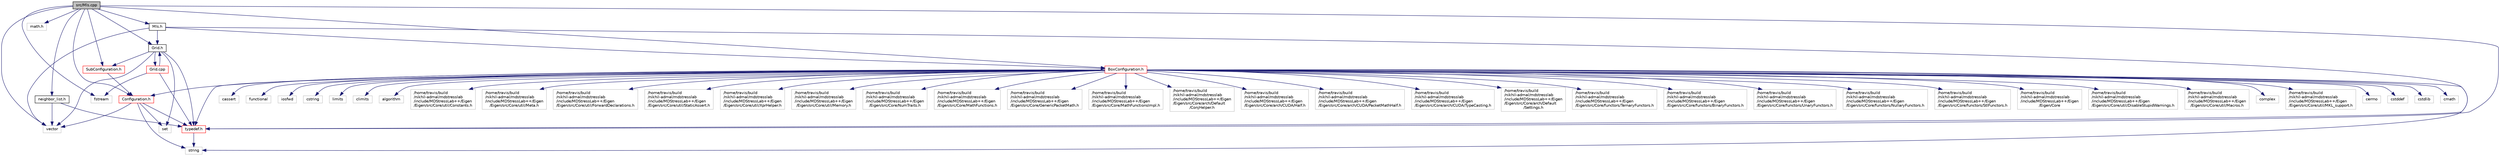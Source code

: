 digraph "src/Mls.cpp"
{
  edge [fontname="Helvetica",fontsize="10",labelfontname="Helvetica",labelfontsize="10"];
  node [fontname="Helvetica",fontsize="10",shape=record];
  Node1 [label="src/Mls.cpp",height=0.2,width=0.4,color="black", fillcolor="grey75", style="filled", fontcolor="black"];
  Node1 -> Node2 [color="midnightblue",fontsize="10",style="solid",fontname="Helvetica"];
  Node2 [label="fstream",height=0.2,width=0.4,color="grey75", fillcolor="white", style="filled"];
  Node1 -> Node3 [color="midnightblue",fontsize="10",style="solid",fontname="Helvetica"];
  Node3 [label="vector",height=0.2,width=0.4,color="grey75", fillcolor="white", style="filled"];
  Node1 -> Node4 [color="midnightblue",fontsize="10",style="solid",fontname="Helvetica"];
  Node4 [label="math.h",height=0.2,width=0.4,color="grey75", fillcolor="white", style="filled"];
  Node1 -> Node5 [color="midnightblue",fontsize="10",style="solid",fontname="Helvetica"];
  Node5 [label="Grid.h",height=0.2,width=0.4,color="black", fillcolor="white", style="filled",URL="$Grid_8h.html"];
  Node5 -> Node6 [color="midnightblue",fontsize="10",style="solid",fontname="Helvetica"];
  Node6 [label="typedef.h",height=0.2,width=0.4,color="red", fillcolor="white", style="filled",URL="$typedef_8h.html"];
  Node6 -> Node7 [color="midnightblue",fontsize="10",style="solid",fontname="Helvetica"];
  Node7 [label="string",height=0.2,width=0.4,color="grey75", fillcolor="white", style="filled"];
  Node5 -> Node3 [color="midnightblue",fontsize="10",style="solid",fontname="Helvetica"];
  Node5 -> Node8 [color="midnightblue",fontsize="10",style="solid",fontname="Helvetica"];
  Node8 [label="SubConfiguration.h",height=0.2,width=0.4,color="red", fillcolor="white", style="filled",URL="$SubConfiguration_8h.html"];
  Node8 -> Node9 [color="midnightblue",fontsize="10",style="solid",fontname="Helvetica"];
  Node9 [label="Configuration.h",height=0.2,width=0.4,color="red", fillcolor="white", style="filled",URL="$Configuration_8h.html"];
  Node9 -> Node3 [color="midnightblue",fontsize="10",style="solid",fontname="Helvetica"];
  Node9 -> Node7 [color="midnightblue",fontsize="10",style="solid",fontname="Helvetica"];
  Node9 -> Node6 [color="midnightblue",fontsize="10",style="solid",fontname="Helvetica"];
  Node9 -> Node10 [color="midnightblue",fontsize="10",style="solid",fontname="Helvetica"];
  Node10 [label="set",height=0.2,width=0.4,color="grey75", fillcolor="white", style="filled"];
  Node5 -> Node10 [color="midnightblue",fontsize="10",style="solid",fontname="Helvetica"];
  Node5 -> Node11 [color="midnightblue",fontsize="10",style="solid",fontname="Helvetica"];
  Node11 [label="Grid.cpp",height=0.2,width=0.4,color="red", fillcolor="white", style="filled",URL="$Grid_8cpp.html"];
  Node11 -> Node5 [color="midnightblue",fontsize="10",style="solid",fontname="Helvetica"];
  Node11 -> Node2 [color="midnightblue",fontsize="10",style="solid",fontname="Helvetica"];
  Node11 -> Node6 [color="midnightblue",fontsize="10",style="solid",fontname="Helvetica"];
  Node1 -> Node12 [color="midnightblue",fontsize="10",style="solid",fontname="Helvetica"];
  Node12 [label="BoxConfiguration.h",height=0.2,width=0.4,color="red", fillcolor="white", style="filled",URL="$BoxConfiguration_8h.html"];
  Node12 -> Node6 [color="midnightblue",fontsize="10",style="solid",fontname="Helvetica"];
  Node12 -> Node13 [color="midnightblue",fontsize="10",style="solid",fontname="Helvetica"];
  Node13 [label="/home/travis/build\l/nikhil-admal/mdstresslab\l/include/MDStressLab++/Eigen\l/Eigen/Core",height=0.2,width=0.4,color="grey75", fillcolor="white", style="filled"];
  Node12 -> Node14 [color="midnightblue",fontsize="10",style="solid",fontname="Helvetica"];
  Node14 [label="/home/travis/build\l/nikhil-admal/mdstresslab\l/include/MDStressLab++/Eigen\l/Eigen/src/Core/util/DisableStupidWarnings.h",height=0.2,width=0.4,color="grey75", fillcolor="white", style="filled"];
  Node12 -> Node15 [color="midnightblue",fontsize="10",style="solid",fontname="Helvetica"];
  Node15 [label="/home/travis/build\l/nikhil-admal/mdstresslab\l/include/MDStressLab++/Eigen\l/Eigen/src/Core/util/Macros.h",height=0.2,width=0.4,color="grey75", fillcolor="white", style="filled"];
  Node12 -> Node16 [color="midnightblue",fontsize="10",style="solid",fontname="Helvetica"];
  Node16 [label="complex",height=0.2,width=0.4,color="grey75", fillcolor="white", style="filled"];
  Node12 -> Node17 [color="midnightblue",fontsize="10",style="solid",fontname="Helvetica"];
  Node17 [label="/home/travis/build\l/nikhil-admal/mdstresslab\l/include/MDStressLab++/Eigen\l/Eigen/src/Core/util/MKL_support.h",height=0.2,width=0.4,color="grey75", fillcolor="white", style="filled"];
  Node12 -> Node18 [color="midnightblue",fontsize="10",style="solid",fontname="Helvetica"];
  Node18 [label="cerrno",height=0.2,width=0.4,color="grey75", fillcolor="white", style="filled"];
  Node12 -> Node19 [color="midnightblue",fontsize="10",style="solid",fontname="Helvetica"];
  Node19 [label="cstddef",height=0.2,width=0.4,color="grey75", fillcolor="white", style="filled"];
  Node12 -> Node20 [color="midnightblue",fontsize="10",style="solid",fontname="Helvetica"];
  Node20 [label="cstdlib",height=0.2,width=0.4,color="grey75", fillcolor="white", style="filled"];
  Node12 -> Node21 [color="midnightblue",fontsize="10",style="solid",fontname="Helvetica"];
  Node21 [label="cmath",height=0.2,width=0.4,color="grey75", fillcolor="white", style="filled"];
  Node12 -> Node22 [color="midnightblue",fontsize="10",style="solid",fontname="Helvetica"];
  Node22 [label="cassert",height=0.2,width=0.4,color="grey75", fillcolor="white", style="filled"];
  Node12 -> Node23 [color="midnightblue",fontsize="10",style="solid",fontname="Helvetica"];
  Node23 [label="functional",height=0.2,width=0.4,color="grey75", fillcolor="white", style="filled"];
  Node12 -> Node24 [color="midnightblue",fontsize="10",style="solid",fontname="Helvetica"];
  Node24 [label="iosfwd",height=0.2,width=0.4,color="grey75", fillcolor="white", style="filled"];
  Node12 -> Node25 [color="midnightblue",fontsize="10",style="solid",fontname="Helvetica"];
  Node25 [label="cstring",height=0.2,width=0.4,color="grey75", fillcolor="white", style="filled"];
  Node12 -> Node7 [color="midnightblue",fontsize="10",style="solid",fontname="Helvetica"];
  Node12 -> Node26 [color="midnightblue",fontsize="10",style="solid",fontname="Helvetica"];
  Node26 [label="limits",height=0.2,width=0.4,color="grey75", fillcolor="white", style="filled"];
  Node12 -> Node27 [color="midnightblue",fontsize="10",style="solid",fontname="Helvetica"];
  Node27 [label="climits",height=0.2,width=0.4,color="grey75", fillcolor="white", style="filled"];
  Node12 -> Node28 [color="midnightblue",fontsize="10",style="solid",fontname="Helvetica"];
  Node28 [label="algorithm",height=0.2,width=0.4,color="grey75", fillcolor="white", style="filled"];
  Node12 -> Node29 [color="midnightblue",fontsize="10",style="solid",fontname="Helvetica"];
  Node29 [label="/home/travis/build\l/nikhil-admal/mdstresslab\l/include/MDStressLab++/Eigen\l/Eigen/src/Core/util/Constants.h",height=0.2,width=0.4,color="grey75", fillcolor="white", style="filled"];
  Node12 -> Node30 [color="midnightblue",fontsize="10",style="solid",fontname="Helvetica"];
  Node30 [label="/home/travis/build\l/nikhil-admal/mdstresslab\l/include/MDStressLab++/Eigen\l/Eigen/src/Core/util/Meta.h",height=0.2,width=0.4,color="grey75", fillcolor="white", style="filled"];
  Node12 -> Node31 [color="midnightblue",fontsize="10",style="solid",fontname="Helvetica"];
  Node31 [label="/home/travis/build\l/nikhil-admal/mdstresslab\l/include/MDStressLab++/Eigen\l/Eigen/src/Core/util/ForwardDeclarations.h",height=0.2,width=0.4,color="grey75", fillcolor="white", style="filled"];
  Node12 -> Node32 [color="midnightblue",fontsize="10",style="solid",fontname="Helvetica"];
  Node32 [label="/home/travis/build\l/nikhil-admal/mdstresslab\l/include/MDStressLab++/Eigen\l/Eigen/src/Core/util/StaticAssert.h",height=0.2,width=0.4,color="grey75", fillcolor="white", style="filled"];
  Node12 -> Node33 [color="midnightblue",fontsize="10",style="solid",fontname="Helvetica"];
  Node33 [label="/home/travis/build\l/nikhil-admal/mdstresslab\l/include/MDStressLab++/Eigen\l/Eigen/src/Core/util/XprHelper.h",height=0.2,width=0.4,color="grey75", fillcolor="white", style="filled"];
  Node12 -> Node34 [color="midnightblue",fontsize="10",style="solid",fontname="Helvetica"];
  Node34 [label="/home/travis/build\l/nikhil-admal/mdstresslab\l/include/MDStressLab++/Eigen\l/Eigen/src/Core/util/Memory.h",height=0.2,width=0.4,color="grey75", fillcolor="white", style="filled"];
  Node12 -> Node35 [color="midnightblue",fontsize="10",style="solid",fontname="Helvetica"];
  Node35 [label="/home/travis/build\l/nikhil-admal/mdstresslab\l/include/MDStressLab++/Eigen\l/Eigen/src/Core/NumTraits.h",height=0.2,width=0.4,color="grey75", fillcolor="white", style="filled"];
  Node12 -> Node36 [color="midnightblue",fontsize="10",style="solid",fontname="Helvetica"];
  Node36 [label="/home/travis/build\l/nikhil-admal/mdstresslab\l/include/MDStressLab++/Eigen\l/Eigen/src/Core/MathFunctions.h",height=0.2,width=0.4,color="grey75", fillcolor="white", style="filled"];
  Node12 -> Node37 [color="midnightblue",fontsize="10",style="solid",fontname="Helvetica"];
  Node37 [label="/home/travis/build\l/nikhil-admal/mdstresslab\l/include/MDStressLab++/Eigen\l/Eigen/src/Core/GenericPacketMath.h",height=0.2,width=0.4,color="grey75", fillcolor="white", style="filled"];
  Node12 -> Node38 [color="midnightblue",fontsize="10",style="solid",fontname="Helvetica"];
  Node38 [label="/home/travis/build\l/nikhil-admal/mdstresslab\l/include/MDStressLab++/Eigen\l/Eigen/src/Core/MathFunctionsImpl.h",height=0.2,width=0.4,color="grey75", fillcolor="white", style="filled"];
  Node12 -> Node39 [color="midnightblue",fontsize="10",style="solid",fontname="Helvetica"];
  Node39 [label="/home/travis/build\l/nikhil-admal/mdstresslab\l/include/MDStressLab++/Eigen\l/Eigen/src/Core/arch/Default\l/ConjHelper.h",height=0.2,width=0.4,color="grey75", fillcolor="white", style="filled"];
  Node12 -> Node40 [color="midnightblue",fontsize="10",style="solid",fontname="Helvetica"];
  Node40 [label="/home/travis/build\l/nikhil-admal/mdstresslab\l/include/MDStressLab++/Eigen\l/Eigen/src/Core/arch/CUDA/Half.h",height=0.2,width=0.4,color="grey75", fillcolor="white", style="filled"];
  Node12 -> Node41 [color="midnightblue",fontsize="10",style="solid",fontname="Helvetica"];
  Node41 [label="/home/travis/build\l/nikhil-admal/mdstresslab\l/include/MDStressLab++/Eigen\l/Eigen/src/Core/arch/CUDA/PacketMathHalf.h",height=0.2,width=0.4,color="grey75", fillcolor="white", style="filled"];
  Node12 -> Node42 [color="midnightblue",fontsize="10",style="solid",fontname="Helvetica"];
  Node42 [label="/home/travis/build\l/nikhil-admal/mdstresslab\l/include/MDStressLab++/Eigen\l/Eigen/src/Core/arch/CUDA/TypeCasting.h",height=0.2,width=0.4,color="grey75", fillcolor="white", style="filled"];
  Node12 -> Node43 [color="midnightblue",fontsize="10",style="solid",fontname="Helvetica"];
  Node43 [label="/home/travis/build\l/nikhil-admal/mdstresslab\l/include/MDStressLab++/Eigen\l/Eigen/src/Core/arch/Default\l/Settings.h",height=0.2,width=0.4,color="grey75", fillcolor="white", style="filled"];
  Node12 -> Node44 [color="midnightblue",fontsize="10",style="solid",fontname="Helvetica"];
  Node44 [label="/home/travis/build\l/nikhil-admal/mdstresslab\l/include/MDStressLab++/Eigen\l/Eigen/src/Core/functors/TernaryFunctors.h",height=0.2,width=0.4,color="grey75", fillcolor="white", style="filled"];
  Node12 -> Node45 [color="midnightblue",fontsize="10",style="solid",fontname="Helvetica"];
  Node45 [label="/home/travis/build\l/nikhil-admal/mdstresslab\l/include/MDStressLab++/Eigen\l/Eigen/src/Core/functors/BinaryFunctors.h",height=0.2,width=0.4,color="grey75", fillcolor="white", style="filled"];
  Node12 -> Node46 [color="midnightblue",fontsize="10",style="solid",fontname="Helvetica"];
  Node46 [label="/home/travis/build\l/nikhil-admal/mdstresslab\l/include/MDStressLab++/Eigen\l/Eigen/src/Core/functors/UnaryFunctors.h",height=0.2,width=0.4,color="grey75", fillcolor="white", style="filled"];
  Node12 -> Node47 [color="midnightblue",fontsize="10",style="solid",fontname="Helvetica"];
  Node47 [label="/home/travis/build\l/nikhil-admal/mdstresslab\l/include/MDStressLab++/Eigen\l/Eigen/src/Core/functors/NullaryFunctors.h",height=0.2,width=0.4,color="grey75", fillcolor="white", style="filled"];
  Node12 -> Node48 [color="midnightblue",fontsize="10",style="solid",fontname="Helvetica"];
  Node48 [label="/home/travis/build\l/nikhil-admal/mdstresslab\l/include/MDStressLab++/Eigen\l/Eigen/src/Core/functors/StlFunctors.h",height=0.2,width=0.4,color="grey75", fillcolor="white", style="filled"];
  Node12 -> Node9 [color="midnightblue",fontsize="10",style="solid",fontname="Helvetica"];
  Node1 -> Node9 [color="midnightblue",fontsize="10",style="solid",fontname="Helvetica"];
  Node1 -> Node8 [color="midnightblue",fontsize="10",style="solid",fontname="Helvetica"];
  Node1 -> Node49 [color="midnightblue",fontsize="10",style="solid",fontname="Helvetica"];
  Node49 [label="Mls.h",height=0.2,width=0.4,color="black", fillcolor="white", style="filled",URL="$Mls_8h.html"];
  Node49 -> Node3 [color="midnightblue",fontsize="10",style="solid",fontname="Helvetica"];
  Node49 -> Node6 [color="midnightblue",fontsize="10",style="solid",fontname="Helvetica"];
  Node49 -> Node12 [color="midnightblue",fontsize="10",style="solid",fontname="Helvetica"];
  Node49 -> Node5 [color="midnightblue",fontsize="10",style="solid",fontname="Helvetica"];
  Node1 -> Node50 [color="midnightblue",fontsize="10",style="solid",fontname="Helvetica"];
  Node50 [label="neighbor_list.h",height=0.2,width=0.4,color="black", fillcolor="white", style="filled",URL="$neighbor__list_8h.html"];
  Node50 -> Node3 [color="midnightblue",fontsize="10",style="solid",fontname="Helvetica"];
  Node50 -> Node6 [color="midnightblue",fontsize="10",style="solid",fontname="Helvetica"];
  Node1 -> Node6 [color="midnightblue",fontsize="10",style="solid",fontname="Helvetica"];
}
